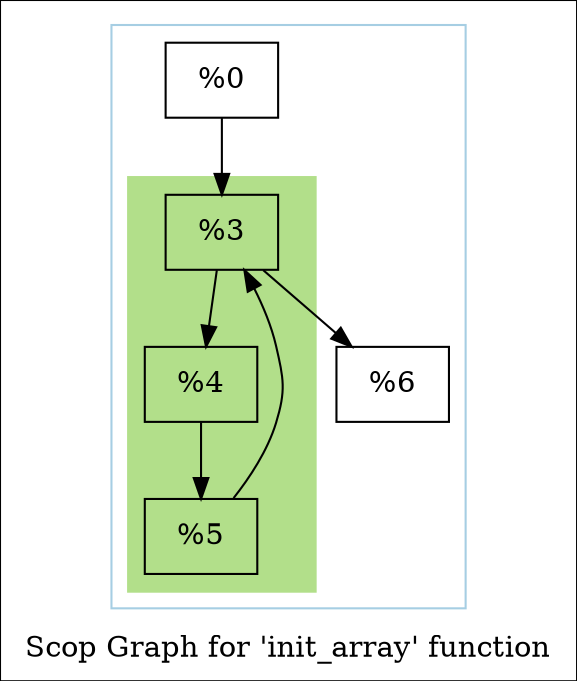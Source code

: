 digraph "Scop Graph for 'init_array' function" {
	label="Scop Graph for 'init_array' function";

	Node0x77e2f0 [shape=record,label="{%0}"];
	Node0x77e2f0 -> Node0x77e310;
	Node0x77e310 [shape=record,label="{%3}"];
	Node0x77e310 -> Node0x77e590;
	Node0x77e310 -> Node0x7820d0;
	Node0x77e590 [shape=record,label="{%4}"];
	Node0x77e590 -> Node0x782080;
	Node0x782080 [shape=record,label="{%5}"];
	Node0x782080 -> Node0x77e310[constraint=false];
	Node0x7820d0 [shape=record,label="{%6}"];
	colorscheme = "paired12"
        subgraph cluster_0x77e0c0 {
          label = "";
          style = solid;
          color = 1
          subgraph cluster_0x77deb0 {
            label = "";
            style = filled;
            color = 3            Node0x77e310;
            Node0x77e590;
            Node0x782080;
          }
          Node0x77e2f0;
          Node0x7820d0;
        }
}
